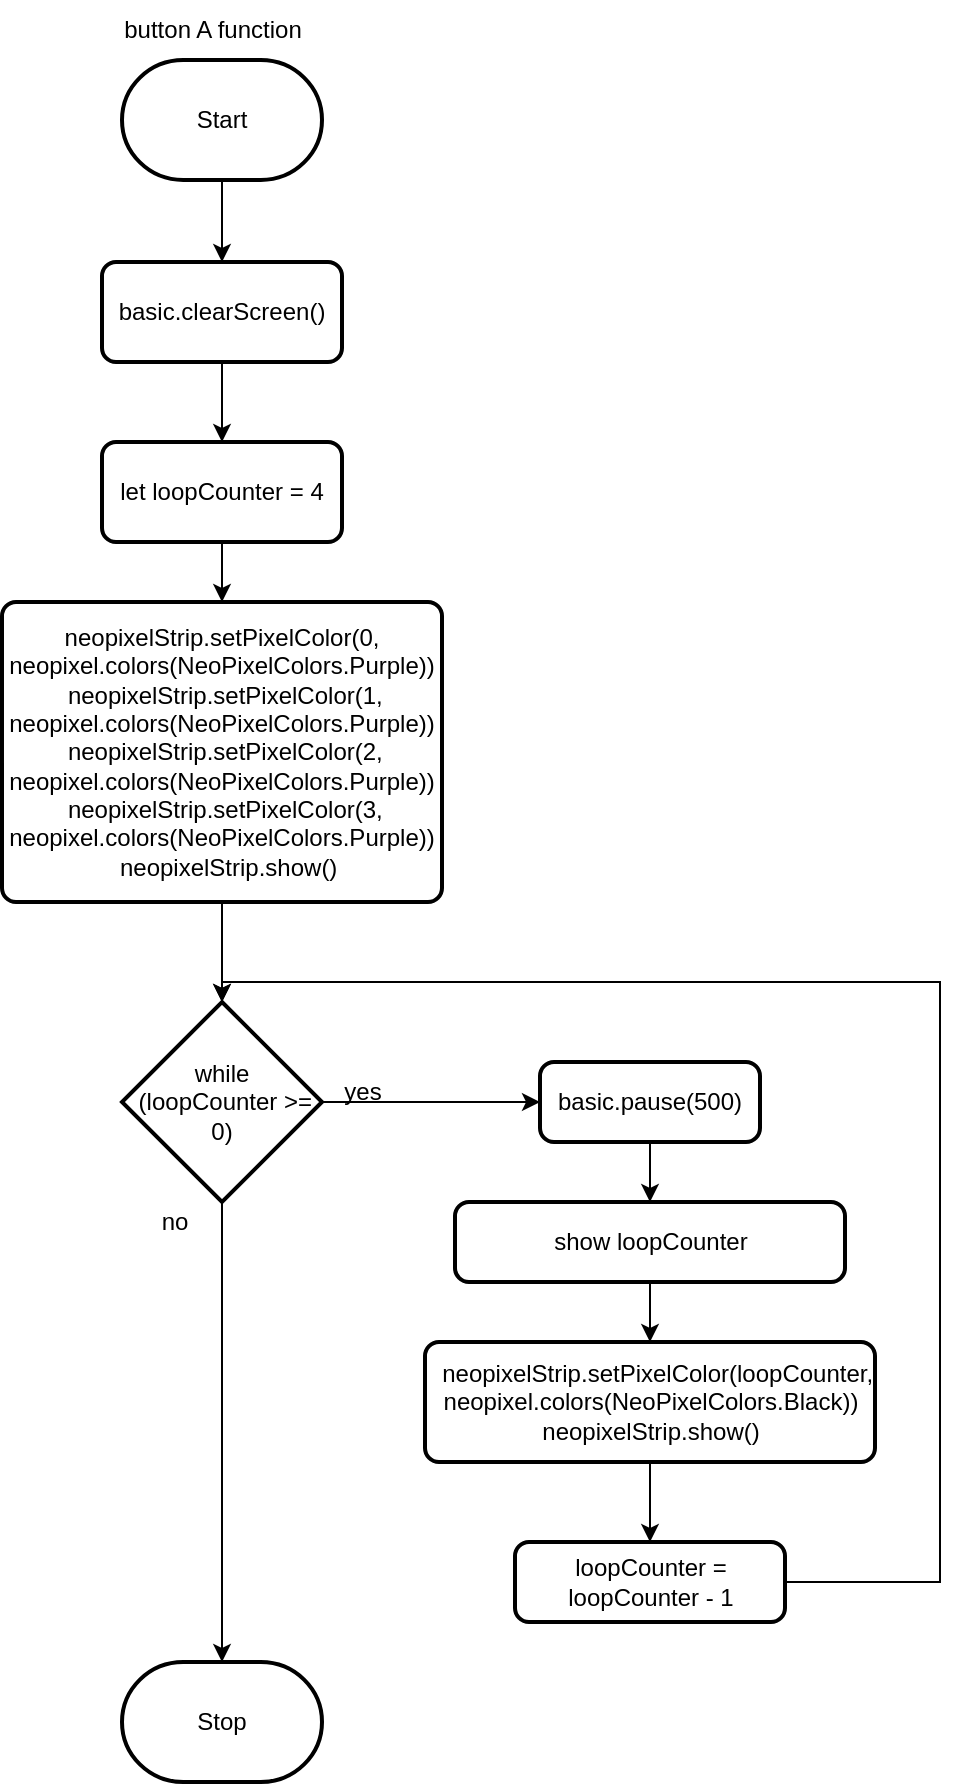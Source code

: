 <mxfile>
    <diagram id="HIP3nbAZw_EuaXWnEj3U" name="Page-1">
        <mxGraphModel dx="532" dy="436" grid="1" gridSize="10" guides="1" tooltips="1" connect="1" arrows="1" fold="1" page="1" pageScale="1" pageWidth="850" pageHeight="1100" math="0" shadow="0">
            <root>
                <mxCell id="0"/>
                <mxCell id="1" parent="0"/>
                <mxCell id="8" value="" style="edgeStyle=orthogonalEdgeStyle;html=1;rounded=0;" parent="1" source="2" target="7" edge="1">
                    <mxGeometry relative="1" as="geometry"/>
                </mxCell>
                <mxCell id="2" value="Start" style="strokeWidth=2;html=1;shape=mxgraph.flowchart.terminator;whiteSpace=wrap;" parent="1" vertex="1">
                    <mxGeometry x="371" y="79" width="100" height="60" as="geometry"/>
                </mxCell>
                <mxCell id="3" value="Stop" style="strokeWidth=2;html=1;shape=mxgraph.flowchart.terminator;whiteSpace=wrap;" parent="1" vertex="1">
                    <mxGeometry x="371" y="880" width="100" height="60" as="geometry"/>
                </mxCell>
                <mxCell id="6" value="button A function" style="text;html=1;align=center;verticalAlign=middle;resizable=0;points=[];autosize=1;strokeColor=none;fillColor=none;" parent="1" vertex="1">
                    <mxGeometry x="361" y="49" width="110" height="30" as="geometry"/>
                </mxCell>
                <mxCell id="10" value="" style="edgeStyle=orthogonalEdgeStyle;html=1;rounded=0;" parent="1" source="7" target="9" edge="1">
                    <mxGeometry relative="1" as="geometry"/>
                </mxCell>
                <mxCell id="7" value="basic.clearScreen()" style="rounded=1;whiteSpace=wrap;html=1;absoluteArcSize=1;arcSize=14;strokeWidth=2;" parent="1" vertex="1">
                    <mxGeometry x="361" y="180" width="120" height="50" as="geometry"/>
                </mxCell>
                <mxCell id="15" value="" style="edgeStyle=orthogonalEdgeStyle;html=1;rounded=0;" parent="1" source="9" target="14" edge="1">
                    <mxGeometry relative="1" as="geometry"/>
                </mxCell>
                <mxCell id="9" value="let loopCounter = 4" style="rounded=1;whiteSpace=wrap;html=1;absoluteArcSize=1;arcSize=14;strokeWidth=2;" parent="1" vertex="1">
                    <mxGeometry x="361" y="270" width="120" height="50" as="geometry"/>
                </mxCell>
                <mxCell id="13" value="" style="edgeStyle=orthogonalEdgeStyle;html=1;rounded=0;" parent="1" source="11" target="3" edge="1">
                    <mxGeometry relative="1" as="geometry"/>
                </mxCell>
                <mxCell id="21" value="" style="edgeStyle=orthogonalEdgeStyle;html=1;rounded=0;" parent="1" source="11" target="17" edge="1">
                    <mxGeometry relative="1" as="geometry"/>
                </mxCell>
                <mxCell id="11" value="while&lt;br&gt;&amp;nbsp;(loopCounter &amp;gt;= 0)" style="strokeWidth=2;html=1;shape=mxgraph.flowchart.decision;whiteSpace=wrap;" parent="1" vertex="1">
                    <mxGeometry x="371" y="550" width="100" height="100" as="geometry"/>
                </mxCell>
                <mxCell id="16" value="" style="edgeStyle=orthogonalEdgeStyle;html=1;rounded=0;" parent="1" source="14" target="11" edge="1">
                    <mxGeometry relative="1" as="geometry"/>
                </mxCell>
                <mxCell id="14" value="&lt;div&gt;neopixelStrip.setPixelColor(0, neopixel.colors(NeoPixelColors.Purple))&lt;/div&gt;&lt;div&gt;&amp;nbsp;neopixelStrip.setPixelColor(1, neopixel.colors(NeoPixelColors.Purple))&lt;/div&gt;&lt;div&gt;&amp;nbsp;neopixelStrip.setPixelColor(2, neopixel.colors(NeoPixelColors.Purple))&lt;/div&gt;&lt;div&gt;&amp;nbsp;neopixelStrip.setPixelColor(3, neopixel.colors(NeoPixelColors.Purple))&lt;/div&gt;&lt;div&gt;&amp;nbsp; neopixelStrip.show()&lt;/div&gt;" style="rounded=1;whiteSpace=wrap;html=1;absoluteArcSize=1;arcSize=14;strokeWidth=2;" parent="1" vertex="1">
                    <mxGeometry x="311" y="350" width="220" height="150" as="geometry"/>
                </mxCell>
                <mxCell id="23" value="" style="edgeStyle=orthogonalEdgeStyle;html=1;rounded=0;" parent="1" source="17" target="18" edge="1">
                    <mxGeometry relative="1" as="geometry"/>
                </mxCell>
                <mxCell id="17" value="basic.pause(500)" style="rounded=1;whiteSpace=wrap;html=1;absoluteArcSize=1;arcSize=14;strokeWidth=2;" parent="1" vertex="1">
                    <mxGeometry x="580" y="580" width="110" height="40" as="geometry"/>
                </mxCell>
                <mxCell id="25" value="" style="edgeStyle=orthogonalEdgeStyle;html=1;rounded=0;" parent="1" source="18" target="19" edge="1">
                    <mxGeometry relative="1" as="geometry"/>
                </mxCell>
                <mxCell id="18" value="show loopCounter" style="rounded=1;whiteSpace=wrap;html=1;absoluteArcSize=1;arcSize=14;strokeWidth=2;" parent="1" vertex="1">
                    <mxGeometry x="537.5" y="650" width="195" height="40" as="geometry"/>
                </mxCell>
                <mxCell id="26" value="" style="edgeStyle=orthogonalEdgeStyle;html=1;rounded=0;" parent="1" source="19" target="20" edge="1">
                    <mxGeometry relative="1" as="geometry"/>
                </mxCell>
                <mxCell id="19" value="&lt;div&gt;&amp;nbsp; neopixelStrip.setPixelColor(loopCounter, neopixel.colors(NeoPixelColors.Black))&lt;/div&gt;&lt;div&gt;neopixelStrip.show()&lt;br&gt;&lt;/div&gt;" style="rounded=1;whiteSpace=wrap;html=1;absoluteArcSize=1;arcSize=14;strokeWidth=2;" parent="1" vertex="1">
                    <mxGeometry x="522.5" y="720" width="225" height="60" as="geometry"/>
                </mxCell>
                <mxCell id="27" style="edgeStyle=orthogonalEdgeStyle;html=1;entryX=0.5;entryY=0;entryDx=0;entryDy=0;entryPerimeter=0;rounded=0;" parent="1" source="20" target="11" edge="1">
                    <mxGeometry relative="1" as="geometry">
                        <Array as="points">
                            <mxPoint x="780" y="840"/>
                            <mxPoint x="780" y="540"/>
                            <mxPoint x="421" y="540"/>
                        </Array>
                    </mxGeometry>
                </mxCell>
                <mxCell id="20" value="loopCounter = loopCounter - 1" style="rounded=1;whiteSpace=wrap;html=1;absoluteArcSize=1;arcSize=14;strokeWidth=2;" parent="1" vertex="1">
                    <mxGeometry x="567.5" y="820" width="135" height="40" as="geometry"/>
                </mxCell>
                <mxCell id="28" value="yes" style="text;html=1;align=center;verticalAlign=middle;resizable=0;points=[];autosize=1;strokeColor=none;fillColor=none;" parent="1" vertex="1">
                    <mxGeometry x="471" y="580" width="40" height="30" as="geometry"/>
                </mxCell>
                <mxCell id="29" value="no" style="text;html=1;align=center;verticalAlign=middle;resizable=0;points=[];autosize=1;strokeColor=none;fillColor=none;" parent="1" vertex="1">
                    <mxGeometry x="377" y="645" width="40" height="30" as="geometry"/>
                </mxCell>
            </root>
        </mxGraphModel>
    </diagram>
</mxfile>